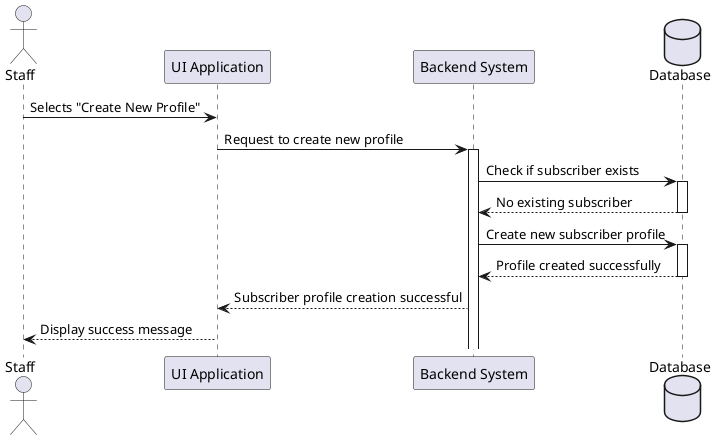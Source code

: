 @startuml
actor Staff as s
participant "UI Application" as ui
participant "Backend System" as backend
database "Database" as db

s -> ui : Selects "Create New Profile"
ui -> backend : Request to create new profile
activate backend

backend -> db : Check if subscriber exists
activate db
db --> backend : No existing subscriber
deactivate db

backend -> db : Create new subscriber profile
activate db
db --> backend : Profile created successfully
deactivate db

backend --> ui : Subscriber profile creation successful
ui --> s : Display success message

@enduml